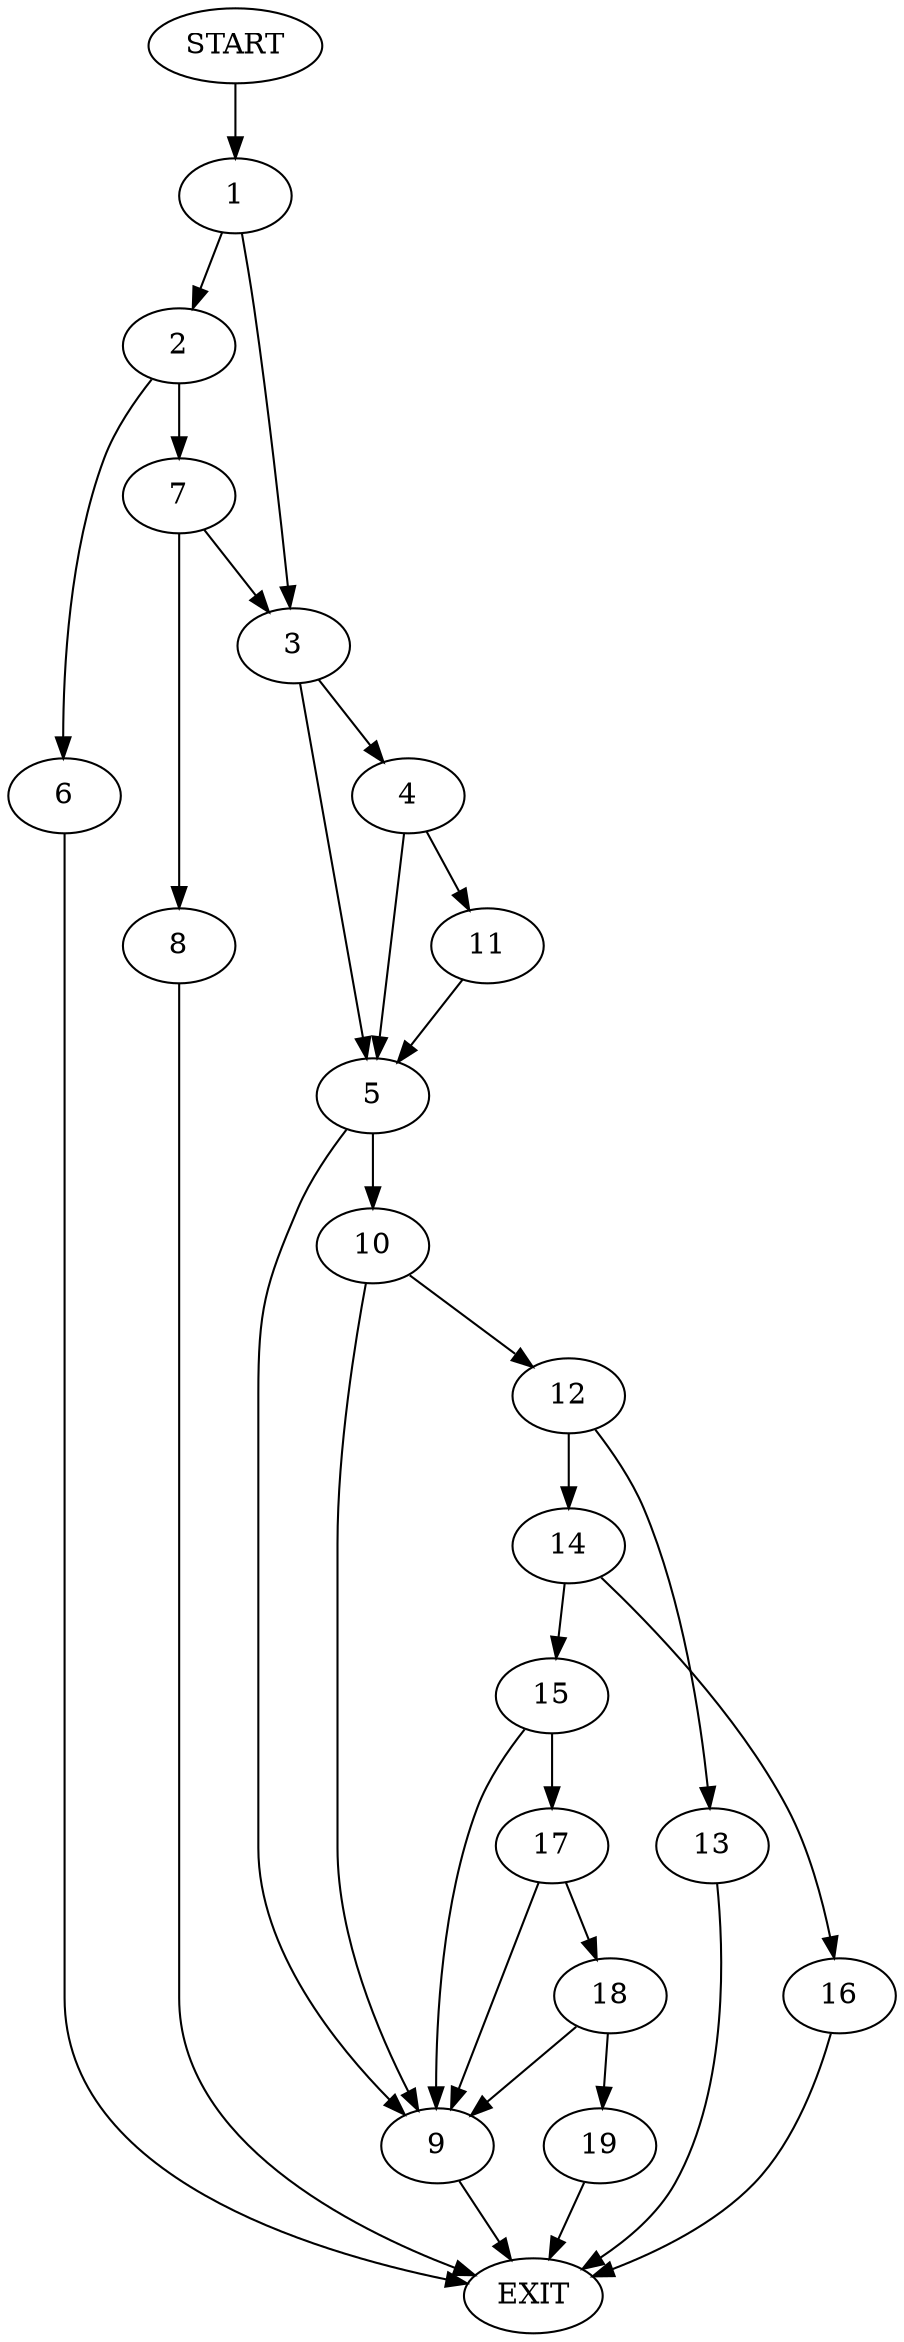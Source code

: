 digraph {
0 [label="START"]
20 [label="EXIT"]
0 -> 1
1 -> 2
1 -> 3
3 -> 4
3 -> 5
2 -> 6
2 -> 7
6 -> 20
7 -> 3
7 -> 8
8 -> 20
5 -> 9
5 -> 10
4 -> 11
4 -> 5
11 -> 5
9 -> 20
10 -> 9
10 -> 12
12 -> 13
12 -> 14
13 -> 20
14 -> 15
14 -> 16
16 -> 20
15 -> 17
15 -> 9
17 -> 9
17 -> 18
18 -> 9
18 -> 19
19 -> 20
}
